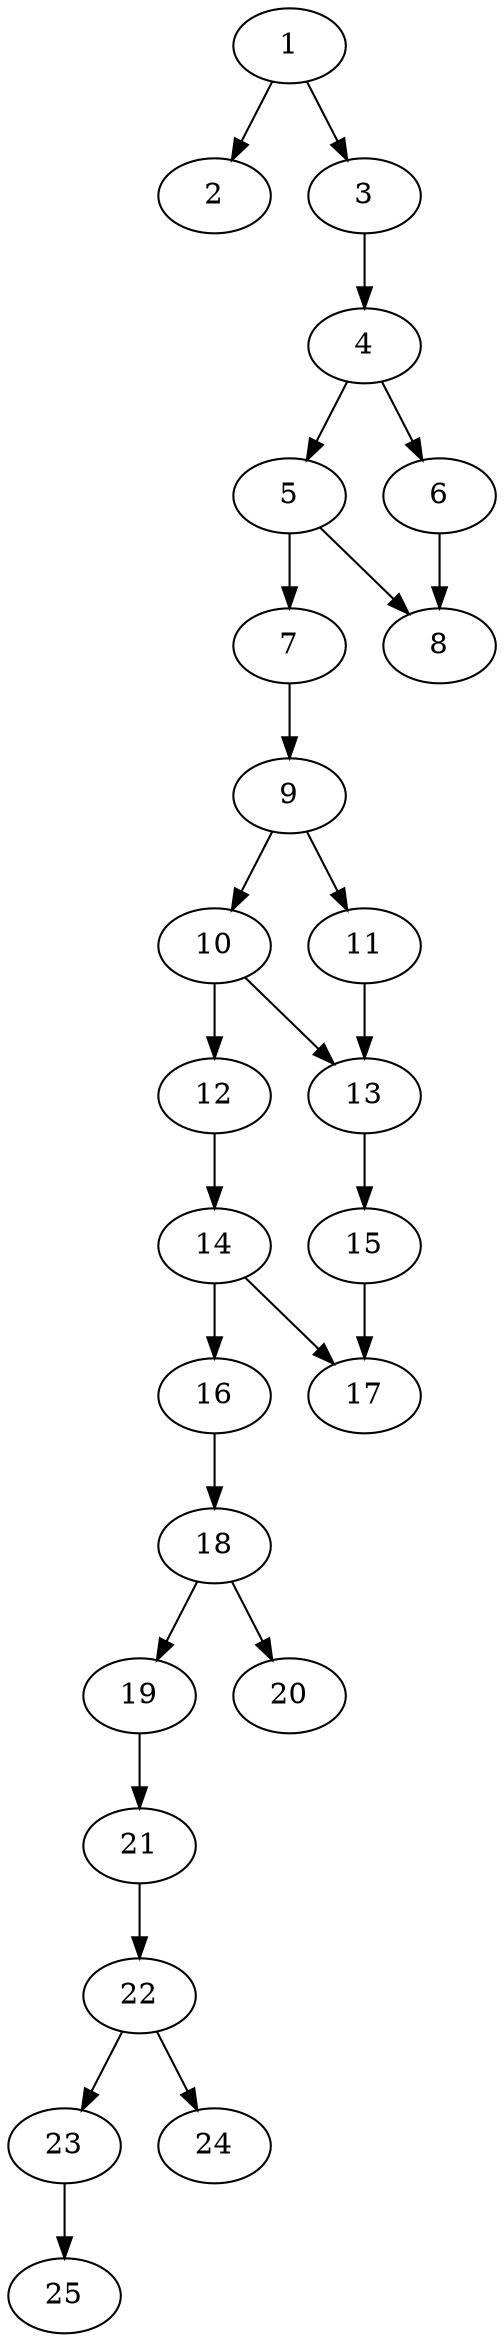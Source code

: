 // DAG automatically generated by daggen at Thu Oct  3 14:00:39 2019
// ./daggen --dot -n 25 --ccr 0.4 --fat 0.3 --regular 0.9 --density 0.6 --mindata 5242880 --maxdata 52428800 
digraph G {
  1 [size="72611840", alpha="0.12", expect_size="29044736"] 
  1 -> 2 [size ="29044736"]
  1 -> 3 [size ="29044736"]
  2 [size="26987520", alpha="0.13", expect_size="10795008"] 
  3 [size="28006400", alpha="0.02", expect_size="11202560"] 
  3 -> 4 [size ="11202560"]
  4 [size="92805120", alpha="0.07", expect_size="37122048"] 
  4 -> 5 [size ="37122048"]
  4 -> 6 [size ="37122048"]
  5 [size="74685440", alpha="0.08", expect_size="29874176"] 
  5 -> 7 [size ="29874176"]
  5 -> 8 [size ="29874176"]
  6 [size="94758400", alpha="0.11", expect_size="37903360"] 
  6 -> 8 [size ="37903360"]
  7 [size="66485760", alpha="0.12", expect_size="26594304"] 
  7 -> 9 [size ="26594304"]
  8 [size="18795520", alpha="0.03", expect_size="7518208"] 
  9 [size="78059520", alpha="0.20", expect_size="31223808"] 
  9 -> 10 [size ="31223808"]
  9 -> 11 [size ="31223808"]
  10 [size="103703040", alpha="0.19", expect_size="41481216"] 
  10 -> 12 [size ="41481216"]
  10 -> 13 [size ="41481216"]
  11 [size="67640320", alpha="0.16", expect_size="27056128"] 
  11 -> 13 [size ="27056128"]
  12 [size="19146240", alpha="0.06", expect_size="7658496"] 
  12 -> 14 [size ="7658496"]
  13 [size="95959040", alpha="0.09", expect_size="38383616"] 
  13 -> 15 [size ="38383616"]
  14 [size="106728960", alpha="0.17", expect_size="42691584"] 
  14 -> 16 [size ="42691584"]
  14 -> 17 [size ="42691584"]
  15 [size="27281920", alpha="0.06", expect_size="10912768"] 
  15 -> 17 [size ="10912768"]
  16 [size="71836160", alpha="0.14", expect_size="28734464"] 
  16 -> 18 [size ="28734464"]
  17 [size="20533760", alpha="0.19", expect_size="8213504"] 
  18 [size="93355520", alpha="0.16", expect_size="37342208"] 
  18 -> 19 [size ="37342208"]
  18 -> 20 [size ="37342208"]
  19 [size="110382080", alpha="0.15", expect_size="44152832"] 
  19 -> 21 [size ="44152832"]
  20 [size="109708800", alpha="0.20", expect_size="43883520"] 
  21 [size="103495680", alpha="0.14", expect_size="41398272"] 
  21 -> 22 [size ="41398272"]
  22 [size="80097280", alpha="0.12", expect_size="32038912"] 
  22 -> 23 [size ="32038912"]
  22 -> 24 [size ="32038912"]
  23 [size="114234880", alpha="0.11", expect_size="45693952"] 
  23 -> 25 [size ="45693952"]
  24 [size="46909440", alpha="0.05", expect_size="18763776"] 
  25 [size="28986880", alpha="0.08", expect_size="11594752"] 
}

